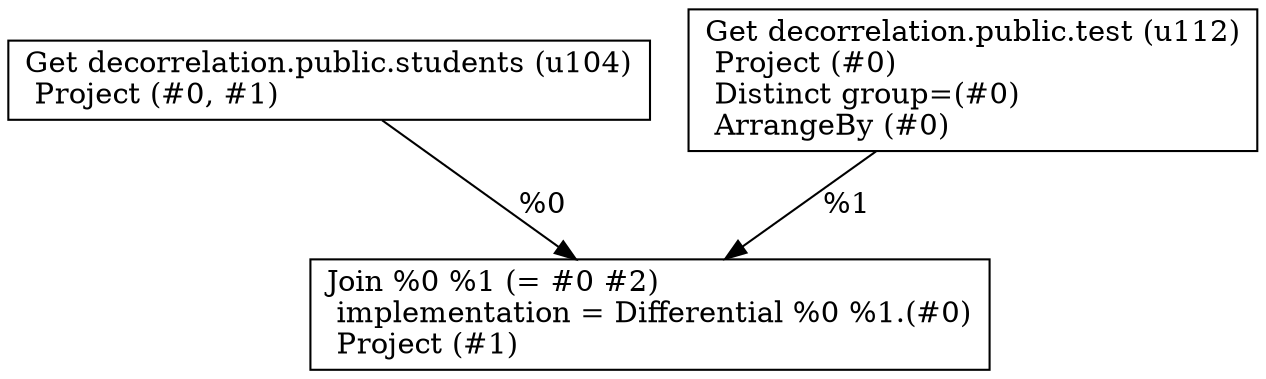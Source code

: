digraph G {
    node0 [shape = record, label=" Get decorrelation.public.students (u104)\l Project (#0, #1)\l"]
    node1 [shape = record, label=" Get decorrelation.public.test (u112)\l Project (#0)\l Distinct group=(#0)\l ArrangeBy (#0)\l"]
    node2 [shape = record, label=" Join %0 %1 (= #0 #2)\l  implementation = Differential %0 %1.(#0)\l Project (#1)\l"]
    node1 -> node2 [label = "%1\l"]
    node0 -> node2 [label = "%0\l"]
}
